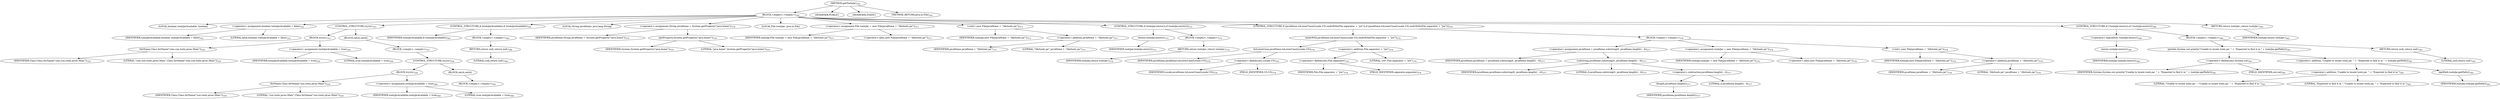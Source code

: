 digraph "getToolsJar" {  
"805" [label = <(METHOD,getToolsJar)<SUB>350</SUB>> ]
"806" [label = <(BLOCK,&lt;empty&gt;,&lt;empty&gt;)<SUB>350</SUB>> ]
"807" [label = <(LOCAL,boolean toolsJarAvailable: boolean)> ]
"808" [label = <(&lt;operator&gt;.assignment,boolean toolsJarAvailable = false)<SUB>352</SUB>> ]
"809" [label = <(IDENTIFIER,toolsJarAvailable,boolean toolsJarAvailable = false)<SUB>352</SUB>> ]
"810" [label = <(LITERAL,false,boolean toolsJarAvailable = false)<SUB>352</SUB>> ]
"811" [label = <(CONTROL_STRUCTURE,try,try)<SUB>353</SUB>> ]
"812" [label = <(BLOCK,try,try)<SUB>353</SUB>> ]
"813" [label = <(forName,Class.forName(&quot;com.sun.tools.javac.Main&quot;))<SUB>355</SUB>> ]
"814" [label = <(IDENTIFIER,Class,Class.forName(&quot;com.sun.tools.javac.Main&quot;))<SUB>355</SUB>> ]
"815" [label = <(LITERAL,&quot;com.sun.tools.javac.Main&quot;,Class.forName(&quot;com.sun.tools.javac.Main&quot;))<SUB>355</SUB>> ]
"816" [label = <(&lt;operator&gt;.assignment,toolsJarAvailable = true)<SUB>356</SUB>> ]
"817" [label = <(IDENTIFIER,toolsJarAvailable,toolsJarAvailable = true)<SUB>356</SUB>> ]
"818" [label = <(LITERAL,true,toolsJarAvailable = true)<SUB>356</SUB>> ]
"819" [label = <(BLOCK,catch,catch)> ]
"820" [label = <(BLOCK,&lt;empty&gt;,&lt;empty&gt;)<SUB>357</SUB>> ]
"821" [label = <(CONTROL_STRUCTURE,try,try)<SUB>358</SUB>> ]
"822" [label = <(BLOCK,try,try)<SUB>358</SUB>> ]
"823" [label = <(forName,Class.forName(&quot;sun.tools.javac.Main&quot;))<SUB>359</SUB>> ]
"824" [label = <(IDENTIFIER,Class,Class.forName(&quot;sun.tools.javac.Main&quot;))<SUB>359</SUB>> ]
"825" [label = <(LITERAL,&quot;sun.tools.javac.Main&quot;,Class.forName(&quot;sun.tools.javac.Main&quot;))<SUB>359</SUB>> ]
"826" [label = <(&lt;operator&gt;.assignment,toolsJarAvailable = true)<SUB>360</SUB>> ]
"827" [label = <(IDENTIFIER,toolsJarAvailable,toolsJarAvailable = true)<SUB>360</SUB>> ]
"828" [label = <(LITERAL,true,toolsJarAvailable = true)<SUB>360</SUB>> ]
"829" [label = <(BLOCK,catch,catch)> ]
"830" [label = <(BLOCK,&lt;empty&gt;,&lt;empty&gt;)<SUB>361</SUB>> ]
"831" [label = <(CONTROL_STRUCTURE,if (toolsJarAvailable),if (toolsJarAvailable))<SUB>365</SUB>> ]
"832" [label = <(IDENTIFIER,toolsJarAvailable,if (toolsJarAvailable))<SUB>365</SUB>> ]
"833" [label = <(BLOCK,&lt;empty&gt;,&lt;empty&gt;)<SUB>365</SUB>> ]
"834" [label = <(RETURN,return null;,return null;)<SUB>366</SUB>> ]
"835" [label = <(LITERAL,null,return null;)<SUB>366</SUB>> ]
"836" [label = <(LOCAL,String javaHome: java.lang.String)> ]
"837" [label = <(&lt;operator&gt;.assignment,String javaHome = System.getProperty(&quot;java.home&quot;))<SUB>370</SUB>> ]
"838" [label = <(IDENTIFIER,javaHome,String javaHome = System.getProperty(&quot;java.home&quot;))<SUB>370</SUB>> ]
"839" [label = <(getProperty,System.getProperty(&quot;java.home&quot;))<SUB>370</SUB>> ]
"840" [label = <(IDENTIFIER,System,System.getProperty(&quot;java.home&quot;))<SUB>370</SUB>> ]
"841" [label = <(LITERAL,&quot;java.home&quot;,System.getProperty(&quot;java.home&quot;))<SUB>370</SUB>> ]
"15" [label = <(LOCAL,File toolsJar: java.io.File)> ]
"842" [label = <(&lt;operator&gt;.assignment,File toolsJar = new File(javaHome + &quot;/lib/tools.jar&quot;))<SUB>371</SUB>> ]
"843" [label = <(IDENTIFIER,toolsJar,File toolsJar = new File(javaHome + &quot;/lib/tools.jar&quot;))<SUB>371</SUB>> ]
"844" [label = <(&lt;operator&gt;.alloc,new File(javaHome + &quot;/lib/tools.jar&quot;))<SUB>371</SUB>> ]
"845" [label = <(&lt;init&gt;,new File(javaHome + &quot;/lib/tools.jar&quot;))<SUB>371</SUB>> ]
"14" [label = <(IDENTIFIER,toolsJar,new File(javaHome + &quot;/lib/tools.jar&quot;))<SUB>371</SUB>> ]
"846" [label = <(&lt;operator&gt;.addition,javaHome + &quot;/lib/tools.jar&quot;)<SUB>371</SUB>> ]
"847" [label = <(IDENTIFIER,javaHome,javaHome + &quot;/lib/tools.jar&quot;)<SUB>371</SUB>> ]
"848" [label = <(LITERAL,&quot;/lib/tools.jar&quot;,javaHome + &quot;/lib/tools.jar&quot;)<SUB>371</SUB>> ]
"849" [label = <(CONTROL_STRUCTURE,if (toolsJar.exists()),if (toolsJar.exists()))<SUB>372</SUB>> ]
"850" [label = <(exists,toolsJar.exists())<SUB>372</SUB>> ]
"851" [label = <(IDENTIFIER,toolsJar,toolsJar.exists())<SUB>372</SUB>> ]
"852" [label = <(BLOCK,&lt;empty&gt;,&lt;empty&gt;)<SUB>372</SUB>> ]
"853" [label = <(RETURN,return toolsJar;,return toolsJar;)<SUB>374</SUB>> ]
"854" [label = <(IDENTIFIER,toolsJar,return toolsJar;)<SUB>374</SUB>> ]
"855" [label = <(CONTROL_STRUCTURE,if (javaHome.toLowerCase(Locale.US).endsWith(File.separator + &quot;jre&quot;)),if (javaHome.toLowerCase(Locale.US).endsWith(File.separator + &quot;jre&quot;)))<SUB>376</SUB>> ]
"856" [label = <(endsWith,javaHome.toLowerCase(Locale.US).endsWith(File.separator + &quot;jre&quot;))<SUB>376</SUB>> ]
"857" [label = <(toLowerCase,javaHome.toLowerCase(Locale.US))<SUB>376</SUB>> ]
"858" [label = <(IDENTIFIER,javaHome,javaHome.toLowerCase(Locale.US))<SUB>376</SUB>> ]
"859" [label = <(&lt;operator&gt;.fieldAccess,Locale.US)<SUB>376</SUB>> ]
"860" [label = <(IDENTIFIER,Locale,javaHome.toLowerCase(Locale.US))<SUB>376</SUB>> ]
"861" [label = <(FIELD_IDENTIFIER,US,US)<SUB>376</SUB>> ]
"862" [label = <(&lt;operator&gt;.addition,File.separator + &quot;jre&quot;)<SUB>376</SUB>> ]
"863" [label = <(&lt;operator&gt;.fieldAccess,File.separator)<SUB>376</SUB>> ]
"864" [label = <(IDENTIFIER,File,File.separator + &quot;jre&quot;)<SUB>376</SUB>> ]
"865" [label = <(FIELD_IDENTIFIER,separator,separator)<SUB>376</SUB>> ]
"866" [label = <(LITERAL,&quot;jre&quot;,File.separator + &quot;jre&quot;)<SUB>376</SUB>> ]
"867" [label = <(BLOCK,&lt;empty&gt;,&lt;empty&gt;)<SUB>376</SUB>> ]
"868" [label = <(&lt;operator&gt;.assignment,javaHome = javaHome.substring(0, javaHome.length() - 4))<SUB>377</SUB>> ]
"869" [label = <(IDENTIFIER,javaHome,javaHome = javaHome.substring(0, javaHome.length() - 4))<SUB>377</SUB>> ]
"870" [label = <(substring,javaHome.substring(0, javaHome.length() - 4))<SUB>377</SUB>> ]
"871" [label = <(IDENTIFIER,javaHome,javaHome.substring(0, javaHome.length() - 4))<SUB>377</SUB>> ]
"872" [label = <(LITERAL,0,javaHome.substring(0, javaHome.length() - 4))<SUB>377</SUB>> ]
"873" [label = <(&lt;operator&gt;.subtraction,javaHome.length() - 4)<SUB>377</SUB>> ]
"874" [label = <(length,javaHome.length())<SUB>377</SUB>> ]
"875" [label = <(IDENTIFIER,javaHome,javaHome.length())<SUB>377</SUB>> ]
"876" [label = <(LITERAL,4,javaHome.length() - 4)<SUB>377</SUB>> ]
"877" [label = <(&lt;operator&gt;.assignment,toolsJar = new File(javaHome + &quot;/lib/tools.jar&quot;))<SUB>378</SUB>> ]
"878" [label = <(IDENTIFIER,toolsJar,toolsJar = new File(javaHome + &quot;/lib/tools.jar&quot;))<SUB>378</SUB>> ]
"879" [label = <(&lt;operator&gt;.alloc,new File(javaHome + &quot;/lib/tools.jar&quot;))<SUB>378</SUB>> ]
"880" [label = <(&lt;init&gt;,new File(javaHome + &quot;/lib/tools.jar&quot;))<SUB>378</SUB>> ]
"16" [label = <(IDENTIFIER,toolsJar,new File(javaHome + &quot;/lib/tools.jar&quot;))<SUB>378</SUB>> ]
"881" [label = <(&lt;operator&gt;.addition,javaHome + &quot;/lib/tools.jar&quot;)<SUB>378</SUB>> ]
"882" [label = <(IDENTIFIER,javaHome,javaHome + &quot;/lib/tools.jar&quot;)<SUB>378</SUB>> ]
"883" [label = <(LITERAL,&quot;/lib/tools.jar&quot;,javaHome + &quot;/lib/tools.jar&quot;)<SUB>378</SUB>> ]
"884" [label = <(CONTROL_STRUCTURE,if (!toolsJar.exists()),if (!toolsJar.exists()))<SUB>380</SUB>> ]
"885" [label = <(&lt;operator&gt;.logicalNot,!toolsJar.exists())<SUB>380</SUB>> ]
"886" [label = <(exists,toolsJar.exists())<SUB>380</SUB>> ]
"887" [label = <(IDENTIFIER,toolsJar,toolsJar.exists())<SUB>380</SUB>> ]
"888" [label = <(BLOCK,&lt;empty&gt;,&lt;empty&gt;)<SUB>380</SUB>> ]
"889" [label = <(println,System.out.println(&quot;Unable to locate tools.jar. &quot; + &quot;Expected to find it in &quot; + toolsJar.getPath()))<SUB>381</SUB>> ]
"890" [label = <(&lt;operator&gt;.fieldAccess,System.out)<SUB>381</SUB>> ]
"891" [label = <(IDENTIFIER,System,System.out.println(&quot;Unable to locate tools.jar. &quot; + &quot;Expected to find it in &quot; + toolsJar.getPath()))<SUB>381</SUB>> ]
"892" [label = <(FIELD_IDENTIFIER,out,out)<SUB>381</SUB>> ]
"893" [label = <(&lt;operator&gt;.addition,&quot;Unable to locate tools.jar. &quot; + &quot;Expected to find it in &quot; + toolsJar.getPath())<SUB>381</SUB>> ]
"894" [label = <(&lt;operator&gt;.addition,&quot;Unable to locate tools.jar. &quot; + &quot;Expected to find it in &quot;)<SUB>381</SUB>> ]
"895" [label = <(LITERAL,&quot;Unable to locate tools.jar. &quot;,&quot;Unable to locate tools.jar. &quot; + &quot;Expected to find it in &quot;)<SUB>381</SUB>> ]
"896" [label = <(LITERAL,&quot;Expected to find it in &quot;,&quot;Unable to locate tools.jar. &quot; + &quot;Expected to find it in &quot;)<SUB>382</SUB>> ]
"897" [label = <(getPath,toolsJar.getPath())<SUB>382</SUB>> ]
"898" [label = <(IDENTIFIER,toolsJar,toolsJar.getPath())<SUB>382</SUB>> ]
"899" [label = <(RETURN,return null;,return null;)<SUB>383</SUB>> ]
"900" [label = <(LITERAL,null,return null;)<SUB>383</SUB>> ]
"901" [label = <(RETURN,return toolsJar;,return toolsJar;)<SUB>385</SUB>> ]
"902" [label = <(IDENTIFIER,toolsJar,return toolsJar;)<SUB>385</SUB>> ]
"903" [label = <(MODIFIER,PUBLIC)> ]
"904" [label = <(MODIFIER,STATIC)> ]
"905" [label = <(METHOD_RETURN,java.io.File)<SUB>350</SUB>> ]
  "805" -> "806" 
  "805" -> "903" 
  "805" -> "904" 
  "805" -> "905" 
  "806" -> "807" 
  "806" -> "808" 
  "806" -> "811" 
  "806" -> "831" 
  "806" -> "836" 
  "806" -> "837" 
  "806" -> "15" 
  "806" -> "842" 
  "806" -> "845" 
  "806" -> "849" 
  "806" -> "855" 
  "806" -> "884" 
  "806" -> "901" 
  "808" -> "809" 
  "808" -> "810" 
  "811" -> "812" 
  "811" -> "819" 
  "812" -> "813" 
  "812" -> "816" 
  "813" -> "814" 
  "813" -> "815" 
  "816" -> "817" 
  "816" -> "818" 
  "819" -> "820" 
  "820" -> "821" 
  "821" -> "822" 
  "821" -> "829" 
  "822" -> "823" 
  "822" -> "826" 
  "823" -> "824" 
  "823" -> "825" 
  "826" -> "827" 
  "826" -> "828" 
  "829" -> "830" 
  "831" -> "832" 
  "831" -> "833" 
  "833" -> "834" 
  "834" -> "835" 
  "837" -> "838" 
  "837" -> "839" 
  "839" -> "840" 
  "839" -> "841" 
  "842" -> "843" 
  "842" -> "844" 
  "845" -> "14" 
  "845" -> "846" 
  "846" -> "847" 
  "846" -> "848" 
  "849" -> "850" 
  "849" -> "852" 
  "850" -> "851" 
  "852" -> "853" 
  "853" -> "854" 
  "855" -> "856" 
  "855" -> "867" 
  "856" -> "857" 
  "856" -> "862" 
  "857" -> "858" 
  "857" -> "859" 
  "859" -> "860" 
  "859" -> "861" 
  "862" -> "863" 
  "862" -> "866" 
  "863" -> "864" 
  "863" -> "865" 
  "867" -> "868" 
  "867" -> "877" 
  "867" -> "880" 
  "868" -> "869" 
  "868" -> "870" 
  "870" -> "871" 
  "870" -> "872" 
  "870" -> "873" 
  "873" -> "874" 
  "873" -> "876" 
  "874" -> "875" 
  "877" -> "878" 
  "877" -> "879" 
  "880" -> "16" 
  "880" -> "881" 
  "881" -> "882" 
  "881" -> "883" 
  "884" -> "885" 
  "884" -> "888" 
  "885" -> "886" 
  "886" -> "887" 
  "888" -> "889" 
  "888" -> "899" 
  "889" -> "890" 
  "889" -> "893" 
  "890" -> "891" 
  "890" -> "892" 
  "893" -> "894" 
  "893" -> "897" 
  "894" -> "895" 
  "894" -> "896" 
  "897" -> "898" 
  "899" -> "900" 
  "901" -> "902" 
}

